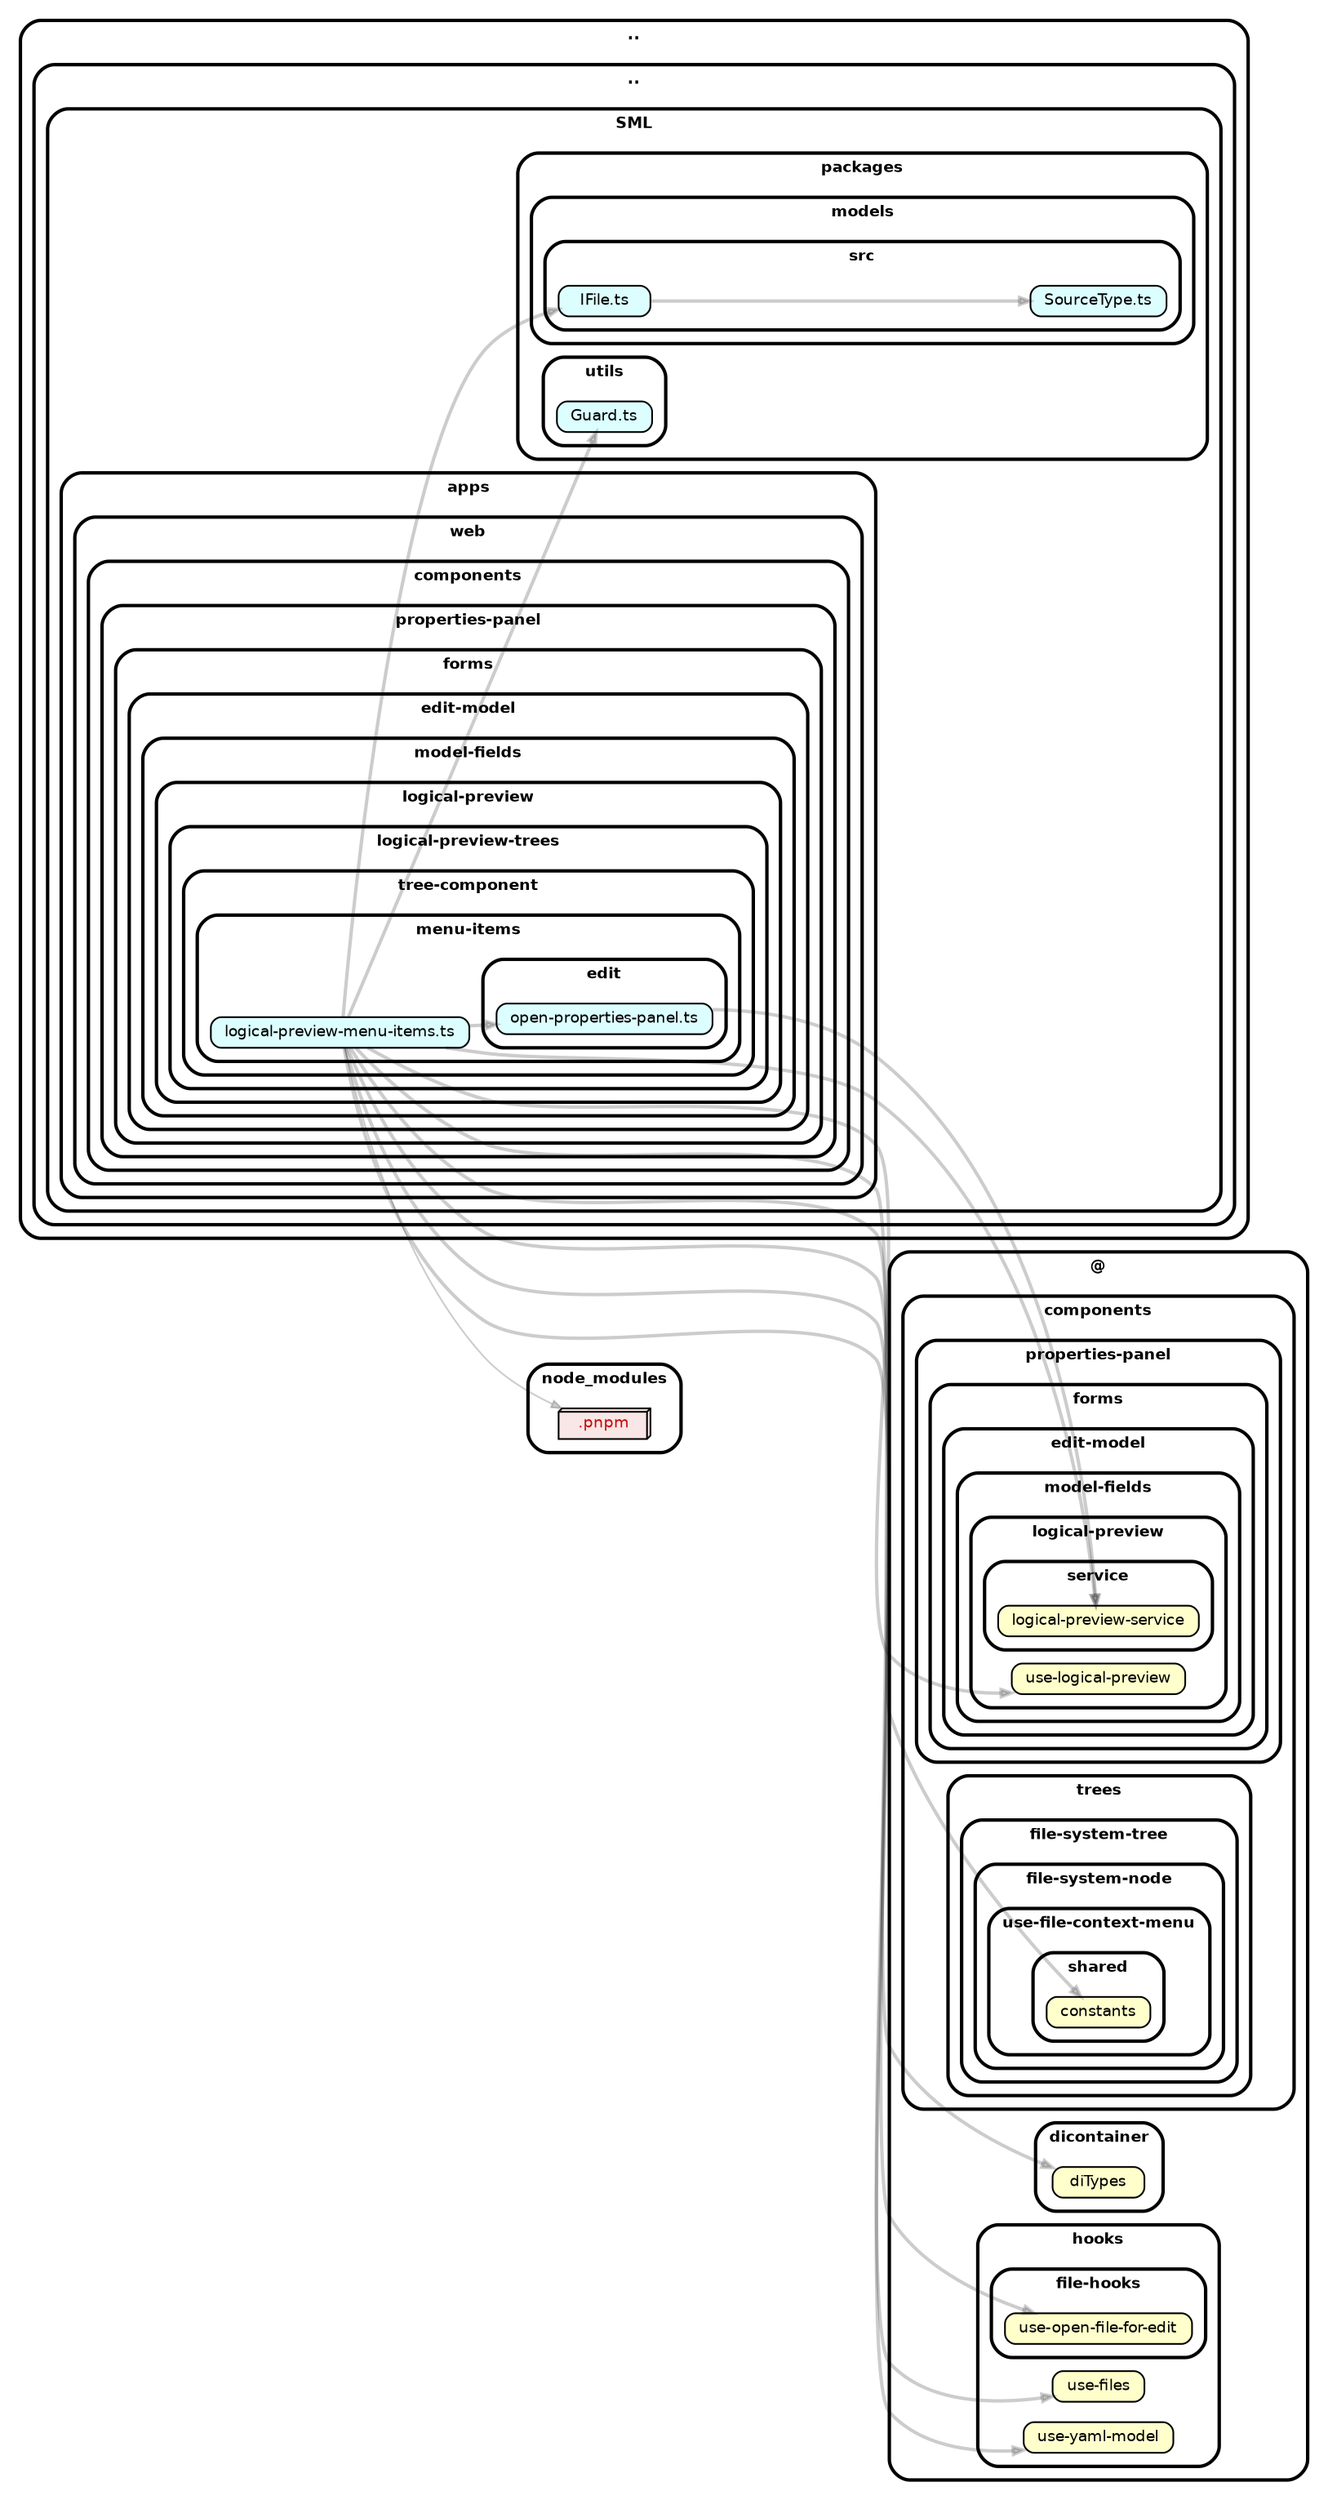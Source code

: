 strict digraph "dependency-cruiser output"{
    rankdir="LR" splines="true" overlap="false" nodesep="0.16" ranksep="0.18" fontname="Helvetica-bold" fontsize="9" style="rounded,bold,filled" fillcolor="#ffffff" compound="true"
    node [shape="box" style="rounded, filled" height="0.2" color="black" fillcolor="#ffffcc" fontcolor="black" fontname="Helvetica" fontsize="9"]
    edge [arrowhead="normal" arrowsize="0.6" penwidth="2.0" color="#00000033" fontname="Helvetica" fontsize="9"]

    subgraph "cluster_.." {label=".." subgraph "cluster_../.." {label=".." subgraph "cluster_../../SML" {label="SML" subgraph "cluster_../../SML/apps" {label="apps" subgraph "cluster_../../SML/apps/web" {label="web" subgraph "cluster_../../SML/apps/web/components" {label="components" subgraph "cluster_../../SML/apps/web/components/properties-panel" {label="properties-panel" subgraph "cluster_../../SML/apps/web/components/properties-panel/forms" {label="forms" subgraph "cluster_../../SML/apps/web/components/properties-panel/forms/edit-model" {label="edit-model" subgraph "cluster_../../SML/apps/web/components/properties-panel/forms/edit-model/model-fields" {label="model-fields" subgraph "cluster_../../SML/apps/web/components/properties-panel/forms/edit-model/model-fields/logical-preview" {label="logical-preview" subgraph "cluster_../../SML/apps/web/components/properties-panel/forms/edit-model/model-fields/logical-preview/logical-preview-trees" {label="logical-preview-trees" subgraph "cluster_../../SML/apps/web/components/properties-panel/forms/edit-model/model-fields/logical-preview/logical-preview-trees/tree-component" {label="tree-component" subgraph "cluster_../../SML/apps/web/components/properties-panel/forms/edit-model/model-fields/logical-preview/logical-preview-trees/tree-component/menu-items" {label="menu-items" subgraph "cluster_../../SML/apps/web/components/properties-panel/forms/edit-model/model-fields/logical-preview/logical-preview-trees/tree-component/menu-items/edit" {label="edit" "../../SML/apps/web/components/properties-panel/forms/edit-model/model-fields/logical-preview/logical-preview-trees/tree-component/menu-items/edit/open-properties-panel.ts" [label=<open-properties-panel.ts> tooltip="open-properties-panel.ts" URL="../../SML/apps/web/components/properties-panel/forms/edit-model/model-fields/logical-preview/logical-preview-trees/tree-component/menu-items/edit/open-properties-panel.ts" fillcolor="#ddfeff"] } } } } } } } } } } } } } } }
    "../../SML/apps/web/components/properties-panel/forms/edit-model/model-fields/logical-preview/logical-preview-trees/tree-component/menu-items/edit/open-properties-panel.ts" -> "@/components/properties-panel/forms/edit-model/model-fields/logical-preview/service/logical-preview-service"
    subgraph "cluster_.." {label=".." subgraph "cluster_../.." {label=".." subgraph "cluster_../../SML" {label="SML" subgraph "cluster_../../SML/apps" {label="apps" subgraph "cluster_../../SML/apps/web" {label="web" subgraph "cluster_../../SML/apps/web/components" {label="components" subgraph "cluster_../../SML/apps/web/components/properties-panel" {label="properties-panel" subgraph "cluster_../../SML/apps/web/components/properties-panel/forms" {label="forms" subgraph "cluster_../../SML/apps/web/components/properties-panel/forms/edit-model" {label="edit-model" subgraph "cluster_../../SML/apps/web/components/properties-panel/forms/edit-model/model-fields" {label="model-fields" subgraph "cluster_../../SML/apps/web/components/properties-panel/forms/edit-model/model-fields/logical-preview" {label="logical-preview" subgraph "cluster_../../SML/apps/web/components/properties-panel/forms/edit-model/model-fields/logical-preview/logical-preview-trees" {label="logical-preview-trees" subgraph "cluster_../../SML/apps/web/components/properties-panel/forms/edit-model/model-fields/logical-preview/logical-preview-trees/tree-component" {label="tree-component" subgraph "cluster_../../SML/apps/web/components/properties-panel/forms/edit-model/model-fields/logical-preview/logical-preview-trees/tree-component/menu-items" {label="menu-items" "../../SML/apps/web/components/properties-panel/forms/edit-model/model-fields/logical-preview/logical-preview-trees/tree-component/menu-items/logical-preview-menu-items.ts" [label=<logical-preview-menu-items.ts> tooltip="logical-preview-menu-items.ts" URL="../../SML/apps/web/components/properties-panel/forms/edit-model/model-fields/logical-preview/logical-preview-trees/tree-component/menu-items/logical-preview-menu-items.ts" fillcolor="#ddfeff"] } } } } } } } } } } } } } }
    "../../SML/apps/web/components/properties-panel/forms/edit-model/model-fields/logical-preview/logical-preview-trees/tree-component/menu-items/logical-preview-menu-items.ts" -> "../../SML/apps/web/components/properties-panel/forms/edit-model/model-fields/logical-preview/logical-preview-trees/tree-component/menu-items/edit/open-properties-panel.ts"
    "../../SML/apps/web/components/properties-panel/forms/edit-model/model-fields/logical-preview/logical-preview-trees/tree-component/menu-items/logical-preview-menu-items.ts" -> "@/components/properties-panel/forms/edit-model/model-fields/logical-preview/service/logical-preview-service"
    "../../SML/apps/web/components/properties-panel/forms/edit-model/model-fields/logical-preview/logical-preview-trees/tree-component/menu-items/logical-preview-menu-items.ts" -> "@/components/properties-panel/forms/edit-model/model-fields/logical-preview/use-logical-preview"
    "../../SML/apps/web/components/properties-panel/forms/edit-model/model-fields/logical-preview/logical-preview-trees/tree-component/menu-items/logical-preview-menu-items.ts" -> "@/components/trees/file-system-tree/file-system-node/use-file-context-menu/shared/constants"
    "../../SML/apps/web/components/properties-panel/forms/edit-model/model-fields/logical-preview/logical-preview-trees/tree-component/menu-items/logical-preview-menu-items.ts" -> "@/dicontainer/diTypes"
    "../../SML/apps/web/components/properties-panel/forms/edit-model/model-fields/logical-preview/logical-preview-trees/tree-component/menu-items/logical-preview-menu-items.ts" -> "@/hooks/file-hooks/use-open-file-for-edit"
    "../../SML/apps/web/components/properties-panel/forms/edit-model/model-fields/logical-preview/logical-preview-trees/tree-component/menu-items/logical-preview-menu-items.ts" -> "@/hooks/use-files"
    "../../SML/apps/web/components/properties-panel/forms/edit-model/model-fields/logical-preview/logical-preview-trees/tree-component/menu-items/logical-preview-menu-items.ts" -> "@/hooks/use-yaml-model"
    "../../SML/apps/web/components/properties-panel/forms/edit-model/model-fields/logical-preview/logical-preview-trees/tree-component/menu-items/logical-preview-menu-items.ts" -> "node_modules/.pnpm" [penwidth="1.0"]
    "../../SML/apps/web/components/properties-panel/forms/edit-model/model-fields/logical-preview/logical-preview-trees/tree-component/menu-items/logical-preview-menu-items.ts" -> "../../SML/packages/models/src/IFile.ts"
    "../../SML/apps/web/components/properties-panel/forms/edit-model/model-fields/logical-preview/logical-preview-trees/tree-component/menu-items/logical-preview-menu-items.ts" -> "../../SML/packages/utils/Guard.ts"
    subgraph "cluster_.." {label=".." subgraph "cluster_../.." {label=".." subgraph "cluster_../../SML" {label="SML" subgraph "cluster_../../SML/packages" {label="packages" subgraph "cluster_../../SML/packages/models" {label="models" subgraph "cluster_../../SML/packages/models/src" {label="src" "../../SML/packages/models/src/IFile.ts" [label=<IFile.ts> tooltip="IFile.ts" URL="../../SML/packages/models/src/IFile.ts" fillcolor="#ddfeff"] } } } } } }
    "../../SML/packages/models/src/IFile.ts" -> "../../SML/packages/models/src/SourceType.ts"
    subgraph "cluster_.." {label=".." subgraph "cluster_../.." {label=".." subgraph "cluster_../../SML" {label="SML" subgraph "cluster_../../SML/packages" {label="packages" subgraph "cluster_../../SML/packages/models" {label="models" subgraph "cluster_../../SML/packages/models/src" {label="src" "../../SML/packages/models/src/SourceType.ts" [label=<SourceType.ts> tooltip="SourceType.ts" URL="../../SML/packages/models/src/SourceType.ts" fillcolor="#ddfeff"] } } } } } }
    subgraph "cluster_.." {label=".." subgraph "cluster_../.." {label=".." subgraph "cluster_../../SML" {label="SML" subgraph "cluster_../../SML/packages" {label="packages" subgraph "cluster_../../SML/packages/utils" {label="utils" "../../SML/packages/utils/Guard.ts" [label=<Guard.ts> tooltip="Guard.ts" URL="../../SML/packages/utils/Guard.ts" fillcolor="#ddfeff"] } } } } }
    subgraph "cluster_@" {label="@" subgraph "cluster_@/components" {label="components" subgraph "cluster_@/components/properties-panel" {label="properties-panel" subgraph "cluster_@/components/properties-panel/forms" {label="forms" subgraph "cluster_@/components/properties-panel/forms/edit-model" {label="edit-model" subgraph "cluster_@/components/properties-panel/forms/edit-model/model-fields" {label="model-fields" subgraph "cluster_@/components/properties-panel/forms/edit-model/model-fields/logical-preview" {label="logical-preview" subgraph "cluster_@/components/properties-panel/forms/edit-model/model-fields/logical-preview/service" {label="service" "@/components/properties-panel/forms/edit-model/model-fields/logical-preview/service/logical-preview-service" [label=<logical-preview-service> tooltip="logical-preview-service" ] } } } } } } } }
    subgraph "cluster_@" {label="@" subgraph "cluster_@/components" {label="components" subgraph "cluster_@/components/properties-panel" {label="properties-panel" subgraph "cluster_@/components/properties-panel/forms" {label="forms" subgraph "cluster_@/components/properties-panel/forms/edit-model" {label="edit-model" subgraph "cluster_@/components/properties-panel/forms/edit-model/model-fields" {label="model-fields" subgraph "cluster_@/components/properties-panel/forms/edit-model/model-fields/logical-preview" {label="logical-preview" "@/components/properties-panel/forms/edit-model/model-fields/logical-preview/use-logical-preview" [label=<use-logical-preview> tooltip="use-logical-preview" ] } } } } } } }
    subgraph "cluster_@" {label="@" subgraph "cluster_@/components" {label="components" subgraph "cluster_@/components/trees" {label="trees" subgraph "cluster_@/components/trees/file-system-tree" {label="file-system-tree" subgraph "cluster_@/components/trees/file-system-tree/file-system-node" {label="file-system-node" subgraph "cluster_@/components/trees/file-system-tree/file-system-node/use-file-context-menu" {label="use-file-context-menu" subgraph "cluster_@/components/trees/file-system-tree/file-system-node/use-file-context-menu/shared" {label="shared" "@/components/trees/file-system-tree/file-system-node/use-file-context-menu/shared/constants" [label=<constants> tooltip="constants" ] } } } } } } }
    subgraph "cluster_@" {label="@" subgraph "cluster_@/dicontainer" {label="dicontainer" "@/dicontainer/diTypes" [label=<diTypes> tooltip="diTypes" ] } }
    subgraph "cluster_@" {label="@" subgraph "cluster_@/hooks" {label="hooks" subgraph "cluster_@/hooks/file-hooks" {label="file-hooks" "@/hooks/file-hooks/use-open-file-for-edit" [label=<use-open-file-for-edit> tooltip="use-open-file-for-edit" ] } } }
    subgraph "cluster_@" {label="@" subgraph "cluster_@/hooks" {label="hooks" "@/hooks/use-files" [label=<use-files> tooltip="use-files" ] } }
    subgraph "cluster_@" {label="@" subgraph "cluster_@/hooks" {label="hooks" "@/hooks/use-yaml-model" [label=<use-yaml-model> tooltip="use-yaml-model" ] } }
    subgraph "cluster_node_modules" {label="node_modules" "node_modules/.pnpm" [label=<.pnpm> tooltip=".pnpm" URL="https://www.npmjs.com/package/.pnpm" shape="box3d" fillcolor="#c40b0a1a" fontcolor="#c40b0a"] }
}
